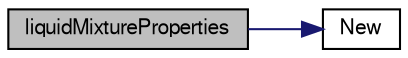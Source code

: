 digraph "liquidMixtureProperties"
{
  bgcolor="transparent";
  edge [fontname="FreeSans",fontsize="10",labelfontname="FreeSans",labelfontsize="10"];
  node [fontname="FreeSans",fontsize="10",shape=record];
  rankdir="LR";
  Node306 [label="liquidMixtureProperties",height=0.2,width=0.4,color="black", fillcolor="grey75", style="filled", fontcolor="black"];
  Node306 -> Node307 [color="midnightblue",fontsize="10",style="solid",fontname="FreeSans"];
  Node307 [label="New",height=0.2,width=0.4,color="black",URL="$a29842.html#a1fc87c501f8c5f392823eea44bcfe989",tooltip="Select construct from dictionary. "];
}
